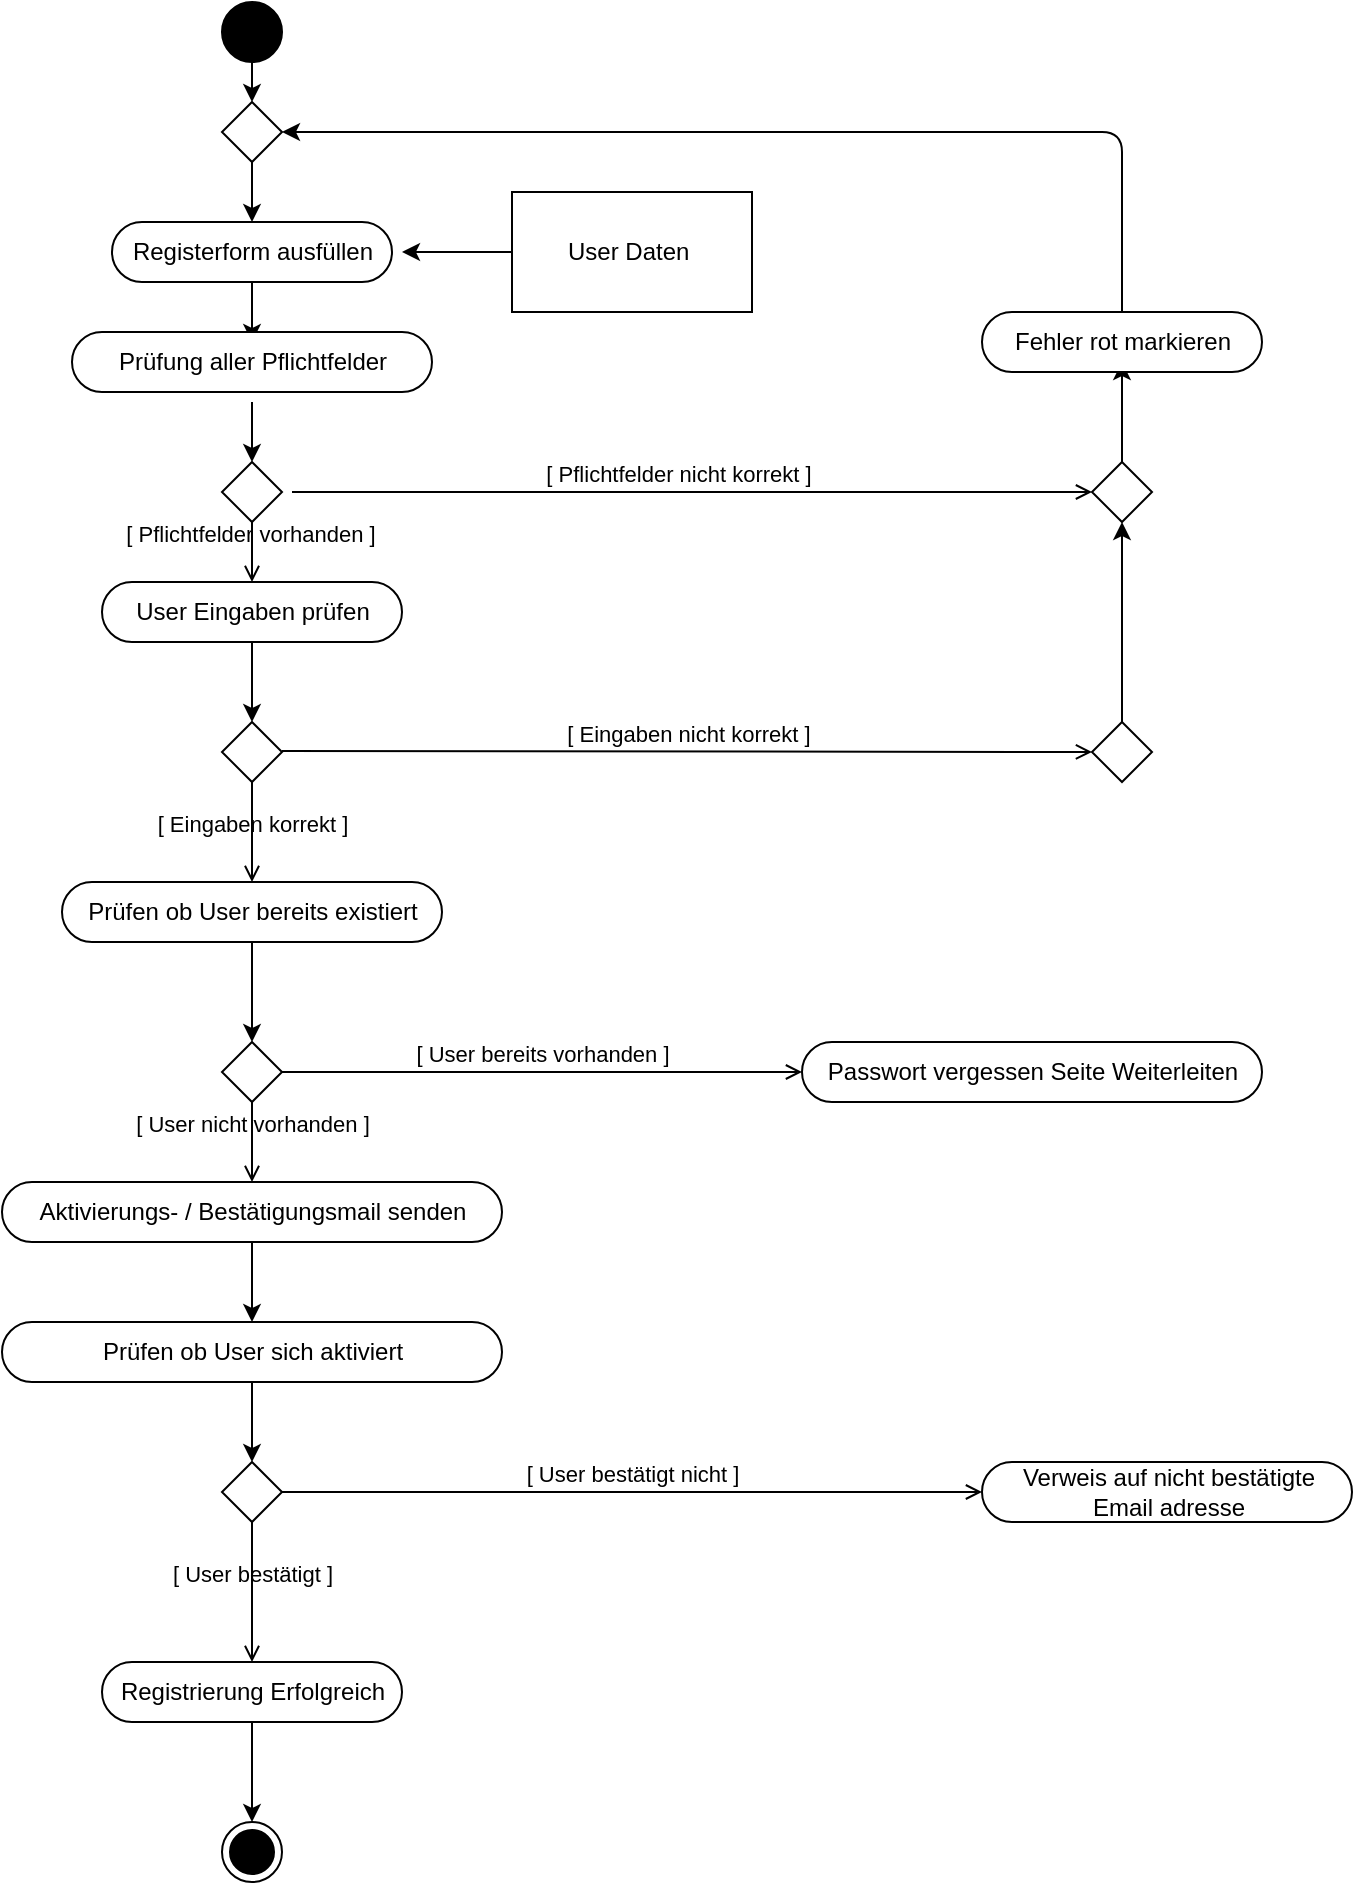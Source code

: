 <mxfile>
    <diagram id="zgZQS14-01-dD5k4n_9u" name="Page-1">
        <mxGraphModel dx="799" dy="879" grid="1" gridSize="10" guides="1" tooltips="1" connect="1" arrows="1" fold="1" page="1" pageScale="1" pageWidth="850" pageHeight="1100" math="0" shadow="0">
            <root>
                <mxCell id="0"/>
                <mxCell id="1" parent="0"/>
                <mxCell id="20" value="" style="edgeStyle=none;html=1;" edge="1" parent="1" target="17">
                    <mxGeometry relative="1" as="geometry">
                        <mxPoint x="160" y="30" as="sourcePoint"/>
                    </mxGeometry>
                </mxCell>
                <mxCell id="5" value="" style="rhombus;whiteSpace=wrap;html=1;" vertex="1" parent="1">
                    <mxGeometry x="145" y="370" width="30" height="30" as="geometry"/>
                </mxCell>
                <mxCell id="6" value="" style="rhombus;whiteSpace=wrap;html=1;" vertex="1" parent="1">
                    <mxGeometry x="145" y="530" width="30" height="30" as="geometry"/>
                </mxCell>
                <mxCell id="8" style="edgeStyle=none;html=1;exitX=0.5;exitY=0;exitDx=0;exitDy=0;entryX=0.5;entryY=0;entryDx=0;entryDy=0;" edge="1" parent="1" source="6" target="6">
                    <mxGeometry relative="1" as="geometry"/>
                </mxCell>
                <mxCell id="26" value="" style="edgeStyle=none;html=1;" edge="1" parent="1" target="16">
                    <mxGeometry relative="1" as="geometry">
                        <mxPoint x="160" y="210" as="sourcePoint"/>
                    </mxGeometry>
                </mxCell>
                <mxCell id="31" value="" style="edgeStyle=none;html=1;" edge="1" parent="1">
                    <mxGeometry relative="1" as="geometry">
                        <mxPoint x="160" y="150" as="sourcePoint"/>
                        <mxPoint x="160" y="180" as="targetPoint"/>
                    </mxGeometry>
                </mxCell>
                <mxCell id="29" value="" style="edgeStyle=none;html=1;" edge="1" parent="1" target="5">
                    <mxGeometry relative="1" as="geometry">
                        <mxPoint x="160" y="330" as="sourcePoint"/>
                    </mxGeometry>
                </mxCell>
                <mxCell id="16" value="" style="rhombus;whiteSpace=wrap;html=1;" vertex="1" parent="1">
                    <mxGeometry x="145" y="240" width="30" height="30" as="geometry"/>
                </mxCell>
                <mxCell id="23" value="" style="edgeStyle=none;html=1;" edge="1" parent="1" source="17">
                    <mxGeometry relative="1" as="geometry">
                        <mxPoint x="160" y="120" as="targetPoint"/>
                    </mxGeometry>
                </mxCell>
                <mxCell id="17" value="" style="rhombus;whiteSpace=wrap;html=1;" vertex="1" parent="1">
                    <mxGeometry x="145" y="60" width="30" height="30" as="geometry"/>
                </mxCell>
                <mxCell id="34" value="" style="edgeStyle=none;html=1;" edge="1" parent="1" target="6">
                    <mxGeometry relative="1" as="geometry">
                        <mxPoint x="160" y="480" as="sourcePoint"/>
                    </mxGeometry>
                </mxCell>
                <mxCell id="42" value="" style="edgeStyle=none;html=1;" edge="1" parent="1">
                    <mxGeometry relative="1" as="geometry">
                        <mxPoint x="160" y="630" as="sourcePoint"/>
                        <mxPoint x="160" y="670" as="targetPoint"/>
                    </mxGeometry>
                </mxCell>
                <mxCell id="49" style="edgeStyle=none;html=1;exitX=0.5;exitY=1;exitDx=0;exitDy=0;entryX=0.5;entryY=0;entryDx=0;entryDy=0;" edge="1" parent="1" target="57">
                    <mxGeometry relative="1" as="geometry">
                        <mxPoint x="160" y="730" as="targetPoint"/>
                        <mxPoint x="160" y="700" as="sourcePoint"/>
                    </mxGeometry>
                </mxCell>
                <mxCell id="48" value="" style="edgeStyle=none;html=1;" edge="1" parent="1" source="47">
                    <mxGeometry relative="1" as="geometry">
                        <mxPoint x="235" y="135" as="targetPoint"/>
                    </mxGeometry>
                </mxCell>
                <mxCell id="47" value="User Daten&amp;nbsp;" style="rounded=0;whiteSpace=wrap;html=1;" vertex="1" parent="1">
                    <mxGeometry x="290" y="105" width="120" height="60" as="geometry"/>
                </mxCell>
                <mxCell id="62" value="" style="edgeStyle=none;html=1;" edge="1" parent="1" source="53">
                    <mxGeometry relative="1" as="geometry">
                        <mxPoint x="595" y="190" as="targetPoint"/>
                    </mxGeometry>
                </mxCell>
                <mxCell id="53" value="" style="rhombus;whiteSpace=wrap;html=1;" vertex="1" parent="1">
                    <mxGeometry x="580" y="240" width="30" height="30" as="geometry"/>
                </mxCell>
                <mxCell id="61" value="" style="edgeStyle=none;html=1;" edge="1" parent="1" source="54" target="53">
                    <mxGeometry relative="1" as="geometry"/>
                </mxCell>
                <mxCell id="54" value="" style="rhombus;whiteSpace=wrap;html=1;" vertex="1" parent="1">
                    <mxGeometry x="580" y="370" width="30" height="30" as="geometry"/>
                </mxCell>
                <mxCell id="57" value="" style="rhombus;whiteSpace=wrap;html=1;" vertex="1" parent="1">
                    <mxGeometry x="145" y="740" width="30" height="30" as="geometry"/>
                </mxCell>
                <mxCell id="69" value="" style="ellipse;fillColor=strokeColor;" vertex="1" parent="1">
                    <mxGeometry x="145" y="10" width="30" height="30" as="geometry"/>
                </mxCell>
                <mxCell id="70" value="" style="ellipse;html=1;shape=endState;fillColor=strokeColor;" vertex="1" parent="1">
                    <mxGeometry x="145" y="920" width="30" height="30" as="geometry"/>
                </mxCell>
                <mxCell id="71" value="Prüfung aller Pflichtfelder" style="html=1;dashed=0;whitespace=wrap;shape=mxgraph.dfd.start" vertex="1" parent="1">
                    <mxGeometry x="70" y="175" width="180" height="30" as="geometry"/>
                </mxCell>
                <mxCell id="72" value="User Eingaben prüfen" style="html=1;dashed=0;whitespace=wrap;shape=mxgraph.dfd.start" vertex="1" parent="1">
                    <mxGeometry x="85" y="300" width="150" height="30" as="geometry"/>
                </mxCell>
                <mxCell id="74" value="Registerform ausfüllen" style="html=1;dashed=0;whitespace=wrap;shape=mxgraph.dfd.start" vertex="1" parent="1">
                    <mxGeometry x="90" y="120" width="140" height="30" as="geometry"/>
                </mxCell>
                <mxCell id="75" value="Prüfen ob User bereits existiert" style="html=1;dashed=0;whitespace=wrap;shape=mxgraph.dfd.start" vertex="1" parent="1">
                    <mxGeometry x="65" y="450" width="190" height="30" as="geometry"/>
                </mxCell>
                <mxCell id="76" value="Aktivierungs- / Bestätigungsmail senden" style="html=1;dashed=0;whitespace=wrap;shape=mxgraph.dfd.start" vertex="1" parent="1">
                    <mxGeometry x="35" y="600" width="250" height="30" as="geometry"/>
                </mxCell>
                <mxCell id="79" value="" style="edgeStyle=none;html=1;entryX=1;entryY=0.5;entryDx=0;entryDy=0;" edge="1" parent="1" source="77" target="17">
                    <mxGeometry relative="1" as="geometry">
                        <mxPoint x="573.409" y="85" as="targetPoint"/>
                        <Array as="points">
                            <mxPoint x="595" y="75"/>
                        </Array>
                    </mxGeometry>
                </mxCell>
                <mxCell id="77" value="Fehler rot markieren" style="html=1;dashed=0;whitespace=wrap;shape=mxgraph.dfd.start" vertex="1" parent="1">
                    <mxGeometry x="525" y="165" width="140" height="30" as="geometry"/>
                </mxCell>
                <mxCell id="97" value="" style="edgeStyle=none;html=1;" edge="1" parent="1" source="80" target="70">
                    <mxGeometry relative="1" as="geometry"/>
                </mxCell>
                <mxCell id="80" value="Registrierung Erfolgreich" style="html=1;dashed=0;whitespace=wrap;shape=mxgraph.dfd.start" vertex="1" parent="1">
                    <mxGeometry x="85" y="840" width="150" height="30" as="geometry"/>
                </mxCell>
                <mxCell id="83" value="Passwort vergessen Seite Weiterleiten" style="html=1;dashed=0;whitespace=wrap;shape=mxgraph.dfd.start" vertex="1" parent="1">
                    <mxGeometry x="435" y="530" width="230" height="30" as="geometry"/>
                </mxCell>
                <mxCell id="85" value="[ User bereits vorhanden ]" style="html=1;verticalAlign=bottom;labelBackgroundColor=none;endArrow=open;endFill=0;exitX=1;exitY=0.5;exitDx=0;exitDy=0;entryX=0;entryY=0.5;entryDx=0;entryDy=0;entryPerimeter=0;" edge="1" parent="1" source="6" target="83">
                    <mxGeometry width="160" relative="1" as="geometry">
                        <mxPoint x="330" y="540" as="sourcePoint"/>
                        <mxPoint x="490" y="540" as="targetPoint"/>
                    </mxGeometry>
                </mxCell>
                <mxCell id="86" value="[ Pflichtfelder nicht korrekt ]" style="html=1;verticalAlign=bottom;labelBackgroundColor=none;endArrow=open;endFill=0;entryX=0;entryY=0.5;entryDx=0;entryDy=0;" edge="1" parent="1" target="53">
                    <mxGeometry x="-0.038" width="160" relative="1" as="geometry">
                        <mxPoint x="180" y="255" as="sourcePoint"/>
                        <mxPoint x="510" y="254.5" as="targetPoint"/>
                        <mxPoint as="offset"/>
                    </mxGeometry>
                </mxCell>
                <mxCell id="87" value="[ Eingaben nicht korrekt ]" style="html=1;verticalAlign=bottom;labelBackgroundColor=none;endArrow=open;endFill=0;exitX=1;exitY=0.5;exitDx=0;exitDy=0;entryX=0;entryY=0.5;entryDx=0;entryDy=0;" edge="1" parent="1" target="54">
                    <mxGeometry x="0.003" width="160" relative="1" as="geometry">
                        <mxPoint x="175" y="384.5" as="sourcePoint"/>
                        <mxPoint x="435" y="384.5" as="targetPoint"/>
                        <mxPoint as="offset"/>
                    </mxGeometry>
                </mxCell>
                <mxCell id="89" value="[ Pflichtfelder vorhanden ]" style="html=1;verticalAlign=bottom;labelBackgroundColor=none;endArrow=open;endFill=0;exitX=0.5;exitY=1;exitDx=0;exitDy=0;entryX=0.5;entryY=0.5;entryDx=0;entryDy=-15;entryPerimeter=0;" edge="1" parent="1" source="16" target="72">
                    <mxGeometry y="-1" width="160" relative="1" as="geometry">
                        <mxPoint x="145" y="290" as="sourcePoint"/>
                        <mxPoint x="405" y="290" as="targetPoint"/>
                        <mxPoint as="offset"/>
                    </mxGeometry>
                </mxCell>
                <mxCell id="90" value="[ Eingaben korrekt ]" style="html=1;verticalAlign=bottom;labelBackgroundColor=none;endArrow=open;endFill=0;exitX=0.5;exitY=1;exitDx=0;exitDy=0;entryX=0.5;entryY=0.5;entryDx=0;entryDy=-15;entryPerimeter=0;" edge="1" parent="1" source="5" target="75">
                    <mxGeometry x="0.2" width="160" relative="1" as="geometry">
                        <mxPoint x="95" y="420" as="sourcePoint"/>
                        <mxPoint x="255" y="420" as="targetPoint"/>
                        <Array as="points"/>
                        <mxPoint as="offset"/>
                    </mxGeometry>
                </mxCell>
                <mxCell id="91" value="[ User nicht vorhanden ]" style="html=1;verticalAlign=bottom;labelBackgroundColor=none;endArrow=open;endFill=0;entryX=0.5;entryY=0.5;entryDx=0;entryDy=-15;entryPerimeter=0;exitX=0.5;exitY=1;exitDx=0;exitDy=0;" edge="1" parent="1" source="6" target="76">
                    <mxGeometry width="160" relative="1" as="geometry">
                        <mxPoint x="40" y="580" as="sourcePoint"/>
                        <mxPoint x="200" y="580" as="targetPoint"/>
                        <mxPoint as="offset"/>
                    </mxGeometry>
                </mxCell>
                <mxCell id="93" value="Prüfen ob User sich aktiviert" style="html=1;dashed=0;whitespace=wrap;shape=mxgraph.dfd.start" vertex="1" parent="1">
                    <mxGeometry x="35" y="670" width="250" height="30" as="geometry"/>
                </mxCell>
                <mxCell id="98" value="Verweis auf nicht bestätigte &lt;br&gt;Email adresse" style="html=1;dashed=0;whitespace=wrap;shape=mxgraph.dfd.start" vertex="1" parent="1">
                    <mxGeometry x="525" y="740" width="185" height="30" as="geometry"/>
                </mxCell>
                <mxCell id="100" value="[ User bestätigt nicht ]" style="html=1;verticalAlign=bottom;labelBackgroundColor=none;endArrow=open;endFill=0;entryX=0;entryY=0.5;entryDx=0;entryDy=0;entryPerimeter=0;exitX=1;exitY=0.5;exitDx=0;exitDy=0;" edge="1" parent="1" source="57" target="98">
                    <mxGeometry width="160" relative="1" as="geometry">
                        <mxPoint x="180" y="755" as="sourcePoint"/>
                        <mxPoint x="425" y="760" as="targetPoint"/>
                    </mxGeometry>
                </mxCell>
                <mxCell id="101" value="[ User bestätigt ]" style="html=1;verticalAlign=bottom;labelBackgroundColor=none;endArrow=open;endFill=0;exitX=0.5;exitY=1;exitDx=0;exitDy=0;entryX=0.5;entryY=0.5;entryDx=0;entryDy=-15;entryPerimeter=0;" edge="1" parent="1" source="57" target="80">
                    <mxGeometry width="160" relative="1" as="geometry">
                        <mxPoint x="120" y="810" as="sourcePoint"/>
                        <mxPoint x="280" y="810" as="targetPoint"/>
                        <mxPoint as="offset"/>
                    </mxGeometry>
                </mxCell>
            </root>
        </mxGraphModel>
    </diagram>
</mxfile>